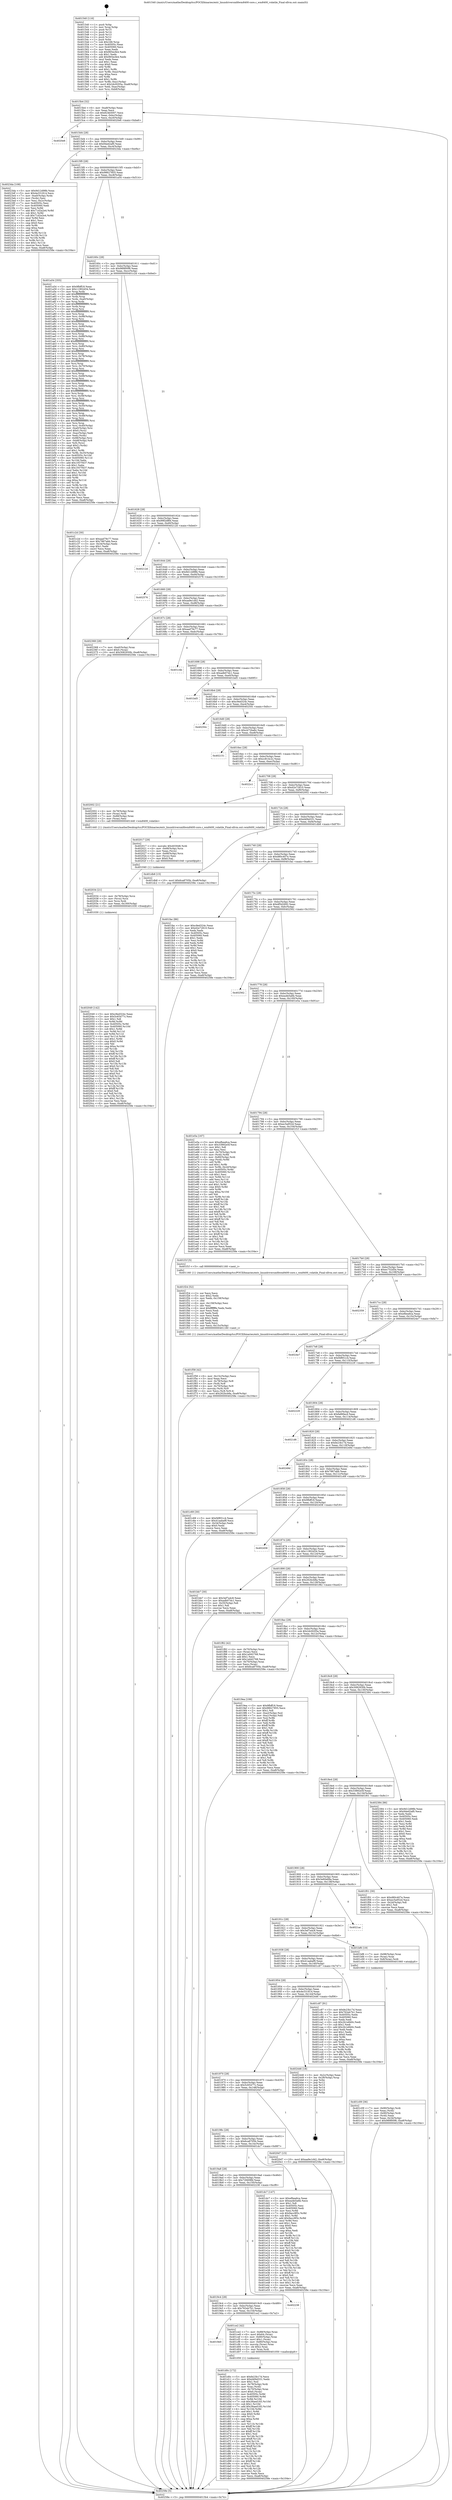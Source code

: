 digraph "0x401540" {
  label = "0x401540 (/mnt/c/Users/mathe/Desktop/tcc/POCII/binaries/extr_linuxdriversmfdwm8400-core.c_wm8400_volatile_Final-ollvm.out::main(0))"
  labelloc = "t"
  node[shape=record]

  Entry [label="",width=0.3,height=0.3,shape=circle,fillcolor=black,style=filled]
  "0x4015b4" [label="{
     0x4015b4 [32]\l
     | [instrs]\l
     &nbsp;&nbsp;0x4015b4 \<+6\>: mov -0xa8(%rbp),%eax\l
     &nbsp;&nbsp;0x4015ba \<+2\>: mov %eax,%ecx\l
     &nbsp;&nbsp;0x4015bc \<+6\>: sub $0x824b5007,%ecx\l
     &nbsp;&nbsp;0x4015c2 \<+6\>: mov %eax,-0xbc(%rbp)\l
     &nbsp;&nbsp;0x4015c8 \<+6\>: mov %ecx,-0xc0(%rbp)\l
     &nbsp;&nbsp;0x4015ce \<+6\>: je 00000000004020e6 \<main+0xba6\>\l
  }"]
  "0x4020e6" [label="{
     0x4020e6\l
  }", style=dashed]
  "0x4015d4" [label="{
     0x4015d4 [28]\l
     | [instrs]\l
     &nbsp;&nbsp;0x4015d4 \<+5\>: jmp 00000000004015d9 \<main+0x99\>\l
     &nbsp;&nbsp;0x4015d9 \<+6\>: mov -0xbc(%rbp),%eax\l
     &nbsp;&nbsp;0x4015df \<+5\>: sub $0x94ed2af0,%eax\l
     &nbsp;&nbsp;0x4015e4 \<+6\>: mov %eax,-0xc4(%rbp)\l
     &nbsp;&nbsp;0x4015ea \<+6\>: je 00000000004023da \<main+0xe9a\>\l
  }"]
  Exit [label="",width=0.3,height=0.3,shape=circle,fillcolor=black,style=filled,peripheries=2]
  "0x4023da" [label="{
     0x4023da [108]\l
     | [instrs]\l
     &nbsp;&nbsp;0x4023da \<+5\>: mov $0x9d12d98b,%eax\l
     &nbsp;&nbsp;0x4023df \<+5\>: mov $0x4e331814,%ecx\l
     &nbsp;&nbsp;0x4023e4 \<+7\>: mov -0xa0(%rbp),%rdx\l
     &nbsp;&nbsp;0x4023eb \<+2\>: mov (%rdx),%esi\l
     &nbsp;&nbsp;0x4023ed \<+3\>: mov %esi,-0x2c(%rbp)\l
     &nbsp;&nbsp;0x4023f0 \<+7\>: mov 0x40505c,%esi\l
     &nbsp;&nbsp;0x4023f7 \<+7\>: mov 0x405060,%edi\l
     &nbsp;&nbsp;0x4023fe \<+3\>: mov %esi,%r8d\l
     &nbsp;&nbsp;0x402401 \<+7\>: add $0x71d2a2e4,%r8d\l
     &nbsp;&nbsp;0x402408 \<+4\>: sub $0x1,%r8d\l
     &nbsp;&nbsp;0x40240c \<+7\>: sub $0x71d2a2e4,%r8d\l
     &nbsp;&nbsp;0x402413 \<+4\>: imul %r8d,%esi\l
     &nbsp;&nbsp;0x402417 \<+3\>: and $0x1,%esi\l
     &nbsp;&nbsp;0x40241a \<+3\>: cmp $0x0,%esi\l
     &nbsp;&nbsp;0x40241d \<+4\>: sete %r9b\l
     &nbsp;&nbsp;0x402421 \<+3\>: cmp $0xa,%edi\l
     &nbsp;&nbsp;0x402424 \<+4\>: setl %r10b\l
     &nbsp;&nbsp;0x402428 \<+3\>: mov %r9b,%r11b\l
     &nbsp;&nbsp;0x40242b \<+3\>: and %r10b,%r11b\l
     &nbsp;&nbsp;0x40242e \<+3\>: xor %r10b,%r9b\l
     &nbsp;&nbsp;0x402431 \<+3\>: or %r9b,%r11b\l
     &nbsp;&nbsp;0x402434 \<+4\>: test $0x1,%r11b\l
     &nbsp;&nbsp;0x402438 \<+3\>: cmovne %ecx,%eax\l
     &nbsp;&nbsp;0x40243b \<+6\>: mov %eax,-0xa8(%rbp)\l
     &nbsp;&nbsp;0x402441 \<+5\>: jmp 000000000040258e \<main+0x104e\>\l
  }"]
  "0x4015f0" [label="{
     0x4015f0 [28]\l
     | [instrs]\l
     &nbsp;&nbsp;0x4015f0 \<+5\>: jmp 00000000004015f5 \<main+0xb5\>\l
     &nbsp;&nbsp;0x4015f5 \<+6\>: mov -0xbc(%rbp),%eax\l
     &nbsp;&nbsp;0x4015fb \<+5\>: sub $0x98627855,%eax\l
     &nbsp;&nbsp;0x401600 \<+6\>: mov %eax,-0xc8(%rbp)\l
     &nbsp;&nbsp;0x401606 \<+6\>: je 0000000000401a54 \<main+0x514\>\l
  }"]
  "0x402049" [label="{
     0x402049 [142]\l
     | [instrs]\l
     &nbsp;&nbsp;0x402049 \<+5\>: mov $0xc9ed324c,%eax\l
     &nbsp;&nbsp;0x40204e \<+5\>: mov $0x5c65477c,%esi\l
     &nbsp;&nbsp;0x402053 \<+2\>: mov $0x1,%dl\l
     &nbsp;&nbsp;0x402055 \<+3\>: xor %r8d,%r8d\l
     &nbsp;&nbsp;0x402058 \<+8\>: mov 0x40505c,%r9d\l
     &nbsp;&nbsp;0x402060 \<+8\>: mov 0x405060,%r10d\l
     &nbsp;&nbsp;0x402068 \<+4\>: sub $0x1,%r8d\l
     &nbsp;&nbsp;0x40206c \<+3\>: mov %r9d,%r11d\l
     &nbsp;&nbsp;0x40206f \<+3\>: add %r8d,%r11d\l
     &nbsp;&nbsp;0x402072 \<+4\>: imul %r11d,%r9d\l
     &nbsp;&nbsp;0x402076 \<+4\>: and $0x1,%r9d\l
     &nbsp;&nbsp;0x40207a \<+4\>: cmp $0x0,%r9d\l
     &nbsp;&nbsp;0x40207e \<+3\>: sete %bl\l
     &nbsp;&nbsp;0x402081 \<+4\>: cmp $0xa,%r10d\l
     &nbsp;&nbsp;0x402085 \<+4\>: setl %r14b\l
     &nbsp;&nbsp;0x402089 \<+3\>: mov %bl,%r15b\l
     &nbsp;&nbsp;0x40208c \<+4\>: xor $0xff,%r15b\l
     &nbsp;&nbsp;0x402090 \<+3\>: mov %r14b,%r12b\l
     &nbsp;&nbsp;0x402093 \<+4\>: xor $0xff,%r12b\l
     &nbsp;&nbsp;0x402097 \<+3\>: xor $0x0,%dl\l
     &nbsp;&nbsp;0x40209a \<+3\>: mov %r15b,%r13b\l
     &nbsp;&nbsp;0x40209d \<+4\>: and $0x0,%r13b\l
     &nbsp;&nbsp;0x4020a1 \<+2\>: and %dl,%bl\l
     &nbsp;&nbsp;0x4020a3 \<+3\>: mov %r12b,%cl\l
     &nbsp;&nbsp;0x4020a6 \<+3\>: and $0x0,%cl\l
     &nbsp;&nbsp;0x4020a9 \<+3\>: and %dl,%r14b\l
     &nbsp;&nbsp;0x4020ac \<+3\>: or %bl,%r13b\l
     &nbsp;&nbsp;0x4020af \<+3\>: or %r14b,%cl\l
     &nbsp;&nbsp;0x4020b2 \<+3\>: xor %cl,%r13b\l
     &nbsp;&nbsp;0x4020b5 \<+3\>: or %r12b,%r15b\l
     &nbsp;&nbsp;0x4020b8 \<+4\>: xor $0xff,%r15b\l
     &nbsp;&nbsp;0x4020bc \<+3\>: or $0x0,%dl\l
     &nbsp;&nbsp;0x4020bf \<+3\>: and %dl,%r15b\l
     &nbsp;&nbsp;0x4020c2 \<+3\>: or %r15b,%r13b\l
     &nbsp;&nbsp;0x4020c5 \<+4\>: test $0x1,%r13b\l
     &nbsp;&nbsp;0x4020c9 \<+3\>: cmovne %esi,%eax\l
     &nbsp;&nbsp;0x4020cc \<+6\>: mov %eax,-0xa8(%rbp)\l
     &nbsp;&nbsp;0x4020d2 \<+5\>: jmp 000000000040258e \<main+0x104e\>\l
  }"]
  "0x401a54" [label="{
     0x401a54 [355]\l
     | [instrs]\l
     &nbsp;&nbsp;0x401a54 \<+5\>: mov $0x9fbff18,%eax\l
     &nbsp;&nbsp;0x401a59 \<+5\>: mov $0x11902d34,%ecx\l
     &nbsp;&nbsp;0x401a5e \<+3\>: mov %rsp,%rdx\l
     &nbsp;&nbsp;0x401a61 \<+4\>: add $0xfffffffffffffff0,%rdx\l
     &nbsp;&nbsp;0x401a65 \<+3\>: mov %rdx,%rsp\l
     &nbsp;&nbsp;0x401a68 \<+7\>: mov %rdx,-0xa0(%rbp)\l
     &nbsp;&nbsp;0x401a6f \<+3\>: mov %rsp,%rdx\l
     &nbsp;&nbsp;0x401a72 \<+4\>: add $0xfffffffffffffff0,%rdx\l
     &nbsp;&nbsp;0x401a76 \<+3\>: mov %rdx,%rsp\l
     &nbsp;&nbsp;0x401a79 \<+3\>: mov %rsp,%rsi\l
     &nbsp;&nbsp;0x401a7c \<+4\>: add $0xfffffffffffffff0,%rsi\l
     &nbsp;&nbsp;0x401a80 \<+3\>: mov %rsi,%rsp\l
     &nbsp;&nbsp;0x401a83 \<+7\>: mov %rsi,-0x98(%rbp)\l
     &nbsp;&nbsp;0x401a8a \<+3\>: mov %rsp,%rsi\l
     &nbsp;&nbsp;0x401a8d \<+4\>: add $0xfffffffffffffff0,%rsi\l
     &nbsp;&nbsp;0x401a91 \<+3\>: mov %rsi,%rsp\l
     &nbsp;&nbsp;0x401a94 \<+7\>: mov %rsi,-0x90(%rbp)\l
     &nbsp;&nbsp;0x401a9b \<+3\>: mov %rsp,%rsi\l
     &nbsp;&nbsp;0x401a9e \<+4\>: add $0xfffffffffffffff0,%rsi\l
     &nbsp;&nbsp;0x401aa2 \<+3\>: mov %rsi,%rsp\l
     &nbsp;&nbsp;0x401aa5 \<+7\>: mov %rsi,-0x88(%rbp)\l
     &nbsp;&nbsp;0x401aac \<+3\>: mov %rsp,%rsi\l
     &nbsp;&nbsp;0x401aaf \<+4\>: add $0xfffffffffffffff0,%rsi\l
     &nbsp;&nbsp;0x401ab3 \<+3\>: mov %rsi,%rsp\l
     &nbsp;&nbsp;0x401ab6 \<+4\>: mov %rsi,-0x80(%rbp)\l
     &nbsp;&nbsp;0x401aba \<+3\>: mov %rsp,%rsi\l
     &nbsp;&nbsp;0x401abd \<+4\>: add $0xfffffffffffffff0,%rsi\l
     &nbsp;&nbsp;0x401ac1 \<+3\>: mov %rsi,%rsp\l
     &nbsp;&nbsp;0x401ac4 \<+4\>: mov %rsi,-0x78(%rbp)\l
     &nbsp;&nbsp;0x401ac8 \<+3\>: mov %rsp,%rsi\l
     &nbsp;&nbsp;0x401acb \<+4\>: add $0xfffffffffffffff0,%rsi\l
     &nbsp;&nbsp;0x401acf \<+3\>: mov %rsi,%rsp\l
     &nbsp;&nbsp;0x401ad2 \<+4\>: mov %rsi,-0x70(%rbp)\l
     &nbsp;&nbsp;0x401ad6 \<+3\>: mov %rsp,%rsi\l
     &nbsp;&nbsp;0x401ad9 \<+4\>: add $0xfffffffffffffff0,%rsi\l
     &nbsp;&nbsp;0x401add \<+3\>: mov %rsi,%rsp\l
     &nbsp;&nbsp;0x401ae0 \<+4\>: mov %rsi,-0x68(%rbp)\l
     &nbsp;&nbsp;0x401ae4 \<+3\>: mov %rsp,%rsi\l
     &nbsp;&nbsp;0x401ae7 \<+4\>: add $0xfffffffffffffff0,%rsi\l
     &nbsp;&nbsp;0x401aeb \<+3\>: mov %rsi,%rsp\l
     &nbsp;&nbsp;0x401aee \<+4\>: mov %rsi,-0x60(%rbp)\l
     &nbsp;&nbsp;0x401af2 \<+3\>: mov %rsp,%rsi\l
     &nbsp;&nbsp;0x401af5 \<+4\>: add $0xfffffffffffffff0,%rsi\l
     &nbsp;&nbsp;0x401af9 \<+3\>: mov %rsi,%rsp\l
     &nbsp;&nbsp;0x401afc \<+4\>: mov %rsi,-0x58(%rbp)\l
     &nbsp;&nbsp;0x401b00 \<+3\>: mov %rsp,%rsi\l
     &nbsp;&nbsp;0x401b03 \<+4\>: add $0xfffffffffffffff0,%rsi\l
     &nbsp;&nbsp;0x401b07 \<+3\>: mov %rsi,%rsp\l
     &nbsp;&nbsp;0x401b0a \<+4\>: mov %rsi,-0x50(%rbp)\l
     &nbsp;&nbsp;0x401b0e \<+3\>: mov %rsp,%rsi\l
     &nbsp;&nbsp;0x401b11 \<+4\>: add $0xfffffffffffffff0,%rsi\l
     &nbsp;&nbsp;0x401b15 \<+3\>: mov %rsi,%rsp\l
     &nbsp;&nbsp;0x401b18 \<+4\>: mov %rsi,-0x48(%rbp)\l
     &nbsp;&nbsp;0x401b1c \<+3\>: mov %rsp,%rsi\l
     &nbsp;&nbsp;0x401b1f \<+4\>: add $0xfffffffffffffff0,%rsi\l
     &nbsp;&nbsp;0x401b23 \<+3\>: mov %rsi,%rsp\l
     &nbsp;&nbsp;0x401b26 \<+4\>: mov %rsi,-0x40(%rbp)\l
     &nbsp;&nbsp;0x401b2a \<+7\>: mov -0xa0(%rbp),%rsi\l
     &nbsp;&nbsp;0x401b31 \<+6\>: movl $0x0,(%rsi)\l
     &nbsp;&nbsp;0x401b37 \<+6\>: mov -0xac(%rbp),%edi\l
     &nbsp;&nbsp;0x401b3d \<+2\>: mov %edi,(%rdx)\l
     &nbsp;&nbsp;0x401b3f \<+7\>: mov -0x98(%rbp),%rsi\l
     &nbsp;&nbsp;0x401b46 \<+7\>: mov -0xb8(%rbp),%r8\l
     &nbsp;&nbsp;0x401b4d \<+3\>: mov %r8,(%rsi)\l
     &nbsp;&nbsp;0x401b50 \<+3\>: cmpl $0x2,(%rdx)\l
     &nbsp;&nbsp;0x401b53 \<+4\>: setne %r9b\l
     &nbsp;&nbsp;0x401b57 \<+4\>: and $0x1,%r9b\l
     &nbsp;&nbsp;0x401b5b \<+4\>: mov %r9b,-0x35(%rbp)\l
     &nbsp;&nbsp;0x401b5f \<+8\>: mov 0x40505c,%r10d\l
     &nbsp;&nbsp;0x401b67 \<+8\>: mov 0x405060,%r11d\l
     &nbsp;&nbsp;0x401b6f \<+3\>: mov %r10d,%ebx\l
     &nbsp;&nbsp;0x401b72 \<+6\>: add $0x1937f437,%ebx\l
     &nbsp;&nbsp;0x401b78 \<+3\>: sub $0x1,%ebx\l
     &nbsp;&nbsp;0x401b7b \<+6\>: sub $0x1937f437,%ebx\l
     &nbsp;&nbsp;0x401b81 \<+4\>: imul %ebx,%r10d\l
     &nbsp;&nbsp;0x401b85 \<+4\>: and $0x1,%r10d\l
     &nbsp;&nbsp;0x401b89 \<+4\>: cmp $0x0,%r10d\l
     &nbsp;&nbsp;0x401b8d \<+4\>: sete %r9b\l
     &nbsp;&nbsp;0x401b91 \<+4\>: cmp $0xa,%r11d\l
     &nbsp;&nbsp;0x401b95 \<+4\>: setl %r14b\l
     &nbsp;&nbsp;0x401b99 \<+3\>: mov %r9b,%r15b\l
     &nbsp;&nbsp;0x401b9c \<+3\>: and %r14b,%r15b\l
     &nbsp;&nbsp;0x401b9f \<+3\>: xor %r14b,%r9b\l
     &nbsp;&nbsp;0x401ba2 \<+3\>: or %r9b,%r15b\l
     &nbsp;&nbsp;0x401ba5 \<+4\>: test $0x1,%r15b\l
     &nbsp;&nbsp;0x401ba9 \<+3\>: cmovne %ecx,%eax\l
     &nbsp;&nbsp;0x401bac \<+6\>: mov %eax,-0xa8(%rbp)\l
     &nbsp;&nbsp;0x401bb2 \<+5\>: jmp 000000000040258e \<main+0x104e\>\l
  }"]
  "0x40160c" [label="{
     0x40160c [28]\l
     | [instrs]\l
     &nbsp;&nbsp;0x40160c \<+5\>: jmp 0000000000401611 \<main+0xd1\>\l
     &nbsp;&nbsp;0x401611 \<+6\>: mov -0xbc(%rbp),%eax\l
     &nbsp;&nbsp;0x401617 \<+5\>: sub $0x989f00f6,%eax\l
     &nbsp;&nbsp;0x40161c \<+6\>: mov %eax,-0xcc(%rbp)\l
     &nbsp;&nbsp;0x401622 \<+6\>: je 0000000000401c2d \<main+0x6ed\>\l
  }"]
  "0x402034" [label="{
     0x402034 [21]\l
     | [instrs]\l
     &nbsp;&nbsp;0x402034 \<+4\>: mov -0x78(%rbp),%rcx\l
     &nbsp;&nbsp;0x402038 \<+3\>: mov (%rcx),%rcx\l
     &nbsp;&nbsp;0x40203b \<+3\>: mov %rcx,%rdi\l
     &nbsp;&nbsp;0x40203e \<+6\>: mov %eax,-0x160(%rbp)\l
     &nbsp;&nbsp;0x402044 \<+5\>: call 0000000000401030 \<free@plt\>\l
     | [calls]\l
     &nbsp;&nbsp;0x401030 \{1\} (unknown)\l
  }"]
  "0x401c2d" [label="{
     0x401c2d [30]\l
     | [instrs]\l
     &nbsp;&nbsp;0x401c2d \<+5\>: mov $0xaad79c77,%eax\l
     &nbsp;&nbsp;0x401c32 \<+5\>: mov $0x7867abb,%ecx\l
     &nbsp;&nbsp;0x401c37 \<+3\>: mov -0x34(%rbp),%edx\l
     &nbsp;&nbsp;0x401c3a \<+3\>: cmp $0x1,%edx\l
     &nbsp;&nbsp;0x401c3d \<+3\>: cmovl %ecx,%eax\l
     &nbsp;&nbsp;0x401c40 \<+6\>: mov %eax,-0xa8(%rbp)\l
     &nbsp;&nbsp;0x401c46 \<+5\>: jmp 000000000040258e \<main+0x104e\>\l
  }"]
  "0x401628" [label="{
     0x401628 [28]\l
     | [instrs]\l
     &nbsp;&nbsp;0x401628 \<+5\>: jmp 000000000040162d \<main+0xed\>\l
     &nbsp;&nbsp;0x40162d \<+6\>: mov -0xbc(%rbp),%eax\l
     &nbsp;&nbsp;0x401633 \<+5\>: sub $0x99f2df84,%eax\l
     &nbsp;&nbsp;0x401638 \<+6\>: mov %eax,-0xd0(%rbp)\l
     &nbsp;&nbsp;0x40163e \<+6\>: je 000000000040212d \<main+0xbed\>\l
  }"]
  "0x402017" [label="{
     0x402017 [29]\l
     | [instrs]\l
     &nbsp;&nbsp;0x402017 \<+10\>: movabs $0x4030d6,%rdi\l
     &nbsp;&nbsp;0x402021 \<+4\>: mov -0x68(%rbp),%rcx\l
     &nbsp;&nbsp;0x402025 \<+2\>: mov %eax,(%rcx)\l
     &nbsp;&nbsp;0x402027 \<+4\>: mov -0x68(%rbp),%rcx\l
     &nbsp;&nbsp;0x40202b \<+2\>: mov (%rcx),%esi\l
     &nbsp;&nbsp;0x40202d \<+2\>: mov $0x0,%al\l
     &nbsp;&nbsp;0x40202f \<+5\>: call 0000000000401040 \<printf@plt\>\l
     | [calls]\l
     &nbsp;&nbsp;0x401040 \{1\} (unknown)\l
  }"]
  "0x40212d" [label="{
     0x40212d\l
  }", style=dashed]
  "0x401644" [label="{
     0x401644 [28]\l
     | [instrs]\l
     &nbsp;&nbsp;0x401644 \<+5\>: jmp 0000000000401649 \<main+0x109\>\l
     &nbsp;&nbsp;0x401649 \<+6\>: mov -0xbc(%rbp),%eax\l
     &nbsp;&nbsp;0x40164f \<+5\>: sub $0x9d12d98b,%eax\l
     &nbsp;&nbsp;0x401654 \<+6\>: mov %eax,-0xd4(%rbp)\l
     &nbsp;&nbsp;0x40165a \<+6\>: je 0000000000402576 \<main+0x1036\>\l
  }"]
  "0x401f58" [label="{
     0x401f58 [42]\l
     | [instrs]\l
     &nbsp;&nbsp;0x401f58 \<+6\>: mov -0x15c(%rbp),%ecx\l
     &nbsp;&nbsp;0x401f5e \<+3\>: imul %eax,%ecx\l
     &nbsp;&nbsp;0x401f61 \<+4\>: mov -0x78(%rbp),%r8\l
     &nbsp;&nbsp;0x401f65 \<+3\>: mov (%r8),%r8\l
     &nbsp;&nbsp;0x401f68 \<+4\>: mov -0x70(%rbp),%r9\l
     &nbsp;&nbsp;0x401f6c \<+3\>: movslq (%r9),%r9\l
     &nbsp;&nbsp;0x401f6f \<+4\>: mov %ecx,(%r8,%r9,4)\l
     &nbsp;&nbsp;0x401f73 \<+10\>: movl $0x262bcb8a,-0xa8(%rbp)\l
     &nbsp;&nbsp;0x401f7d \<+5\>: jmp 000000000040258e \<main+0x104e\>\l
  }"]
  "0x402576" [label="{
     0x402576\l
  }", style=dashed]
  "0x401660" [label="{
     0x401660 [28]\l
     | [instrs]\l
     &nbsp;&nbsp;0x401660 \<+5\>: jmp 0000000000401665 \<main+0x125\>\l
     &nbsp;&nbsp;0x401665 \<+6\>: mov -0xbc(%rbp),%eax\l
     &nbsp;&nbsp;0x40166b \<+5\>: sub $0xaa9e1d42,%eax\l
     &nbsp;&nbsp;0x401670 \<+6\>: mov %eax,-0xd8(%rbp)\l
     &nbsp;&nbsp;0x401676 \<+6\>: je 0000000000402368 \<main+0xe28\>\l
  }"]
  "0x401f24" [label="{
     0x401f24 [52]\l
     | [instrs]\l
     &nbsp;&nbsp;0x401f24 \<+2\>: xor %ecx,%ecx\l
     &nbsp;&nbsp;0x401f26 \<+5\>: mov $0x2,%edx\l
     &nbsp;&nbsp;0x401f2b \<+6\>: mov %edx,-0x158(%rbp)\l
     &nbsp;&nbsp;0x401f31 \<+1\>: cltd\l
     &nbsp;&nbsp;0x401f32 \<+6\>: mov -0x158(%rbp),%esi\l
     &nbsp;&nbsp;0x401f38 \<+2\>: idiv %esi\l
     &nbsp;&nbsp;0x401f3a \<+6\>: imul $0xfffffffe,%edx,%edx\l
     &nbsp;&nbsp;0x401f40 \<+2\>: mov %ecx,%edi\l
     &nbsp;&nbsp;0x401f42 \<+2\>: sub %edx,%edi\l
     &nbsp;&nbsp;0x401f44 \<+2\>: mov %ecx,%edx\l
     &nbsp;&nbsp;0x401f46 \<+3\>: sub $0x1,%edx\l
     &nbsp;&nbsp;0x401f49 \<+2\>: add %edx,%edi\l
     &nbsp;&nbsp;0x401f4b \<+2\>: sub %edi,%ecx\l
     &nbsp;&nbsp;0x401f4d \<+6\>: mov %ecx,-0x15c(%rbp)\l
     &nbsp;&nbsp;0x401f53 \<+5\>: call 0000000000401160 \<next_i\>\l
     | [calls]\l
     &nbsp;&nbsp;0x401160 \{1\} (/mnt/c/Users/mathe/Desktop/tcc/POCII/binaries/extr_linuxdriversmfdwm8400-core.c_wm8400_volatile_Final-ollvm.out::next_i)\l
  }"]
  "0x402368" [label="{
     0x402368 [28]\l
     | [instrs]\l
     &nbsp;&nbsp;0x402368 \<+7\>: mov -0xa0(%rbp),%rax\l
     &nbsp;&nbsp;0x40236f \<+6\>: movl $0x0,(%rax)\l
     &nbsp;&nbsp;0x402375 \<+10\>: movl $0x3082930b,-0xa8(%rbp)\l
     &nbsp;&nbsp;0x40237f \<+5\>: jmp 000000000040258e \<main+0x104e\>\l
  }"]
  "0x40167c" [label="{
     0x40167c [28]\l
     | [instrs]\l
     &nbsp;&nbsp;0x40167c \<+5\>: jmp 0000000000401681 \<main+0x141\>\l
     &nbsp;&nbsp;0x401681 \<+6\>: mov -0xbc(%rbp),%eax\l
     &nbsp;&nbsp;0x401687 \<+5\>: sub $0xaad79c77,%eax\l
     &nbsp;&nbsp;0x40168c \<+6\>: mov %eax,-0xdc(%rbp)\l
     &nbsp;&nbsp;0x401692 \<+6\>: je 0000000000401c4b \<main+0x70b\>\l
  }"]
  "0x401d0c" [label="{
     0x401d0c [172]\l
     | [instrs]\l
     &nbsp;&nbsp;0x401d0c \<+5\>: mov $0xfe23b17d,%ecx\l
     &nbsp;&nbsp;0x401d11 \<+5\>: mov $0xd4f4d331,%edx\l
     &nbsp;&nbsp;0x401d16 \<+3\>: mov $0x1,%sil\l
     &nbsp;&nbsp;0x401d19 \<+4\>: mov -0x78(%rbp),%rdi\l
     &nbsp;&nbsp;0x401d1d \<+3\>: mov %rax,(%rdi)\l
     &nbsp;&nbsp;0x401d20 \<+4\>: mov -0x70(%rbp),%rax\l
     &nbsp;&nbsp;0x401d24 \<+6\>: movl $0x0,(%rax)\l
     &nbsp;&nbsp;0x401d2a \<+8\>: mov 0x40505c,%r8d\l
     &nbsp;&nbsp;0x401d32 \<+8\>: mov 0x405060,%r9d\l
     &nbsp;&nbsp;0x401d3a \<+3\>: mov %r8d,%r10d\l
     &nbsp;&nbsp;0x401d3d \<+7\>: sub $0x36aed183,%r10d\l
     &nbsp;&nbsp;0x401d44 \<+4\>: sub $0x1,%r10d\l
     &nbsp;&nbsp;0x401d48 \<+7\>: add $0x36aed183,%r10d\l
     &nbsp;&nbsp;0x401d4f \<+4\>: imul %r10d,%r8d\l
     &nbsp;&nbsp;0x401d53 \<+4\>: and $0x1,%r8d\l
     &nbsp;&nbsp;0x401d57 \<+4\>: cmp $0x0,%r8d\l
     &nbsp;&nbsp;0x401d5b \<+4\>: sete %r11b\l
     &nbsp;&nbsp;0x401d5f \<+4\>: cmp $0xa,%r9d\l
     &nbsp;&nbsp;0x401d63 \<+3\>: setl %bl\l
     &nbsp;&nbsp;0x401d66 \<+3\>: mov %r11b,%r14b\l
     &nbsp;&nbsp;0x401d69 \<+4\>: xor $0xff,%r14b\l
     &nbsp;&nbsp;0x401d6d \<+3\>: mov %bl,%r15b\l
     &nbsp;&nbsp;0x401d70 \<+4\>: xor $0xff,%r15b\l
     &nbsp;&nbsp;0x401d74 \<+4\>: xor $0x1,%sil\l
     &nbsp;&nbsp;0x401d78 \<+3\>: mov %r14b,%r12b\l
     &nbsp;&nbsp;0x401d7b \<+4\>: and $0xff,%r12b\l
     &nbsp;&nbsp;0x401d7f \<+3\>: and %sil,%r11b\l
     &nbsp;&nbsp;0x401d82 \<+3\>: mov %r15b,%r13b\l
     &nbsp;&nbsp;0x401d85 \<+4\>: and $0xff,%r13b\l
     &nbsp;&nbsp;0x401d89 \<+3\>: and %sil,%bl\l
     &nbsp;&nbsp;0x401d8c \<+3\>: or %r11b,%r12b\l
     &nbsp;&nbsp;0x401d8f \<+3\>: or %bl,%r13b\l
     &nbsp;&nbsp;0x401d92 \<+3\>: xor %r13b,%r12b\l
     &nbsp;&nbsp;0x401d95 \<+3\>: or %r15b,%r14b\l
     &nbsp;&nbsp;0x401d98 \<+4\>: xor $0xff,%r14b\l
     &nbsp;&nbsp;0x401d9c \<+4\>: or $0x1,%sil\l
     &nbsp;&nbsp;0x401da0 \<+3\>: and %sil,%r14b\l
     &nbsp;&nbsp;0x401da3 \<+3\>: or %r14b,%r12b\l
     &nbsp;&nbsp;0x401da6 \<+4\>: test $0x1,%r12b\l
     &nbsp;&nbsp;0x401daa \<+3\>: cmovne %edx,%ecx\l
     &nbsp;&nbsp;0x401dad \<+6\>: mov %ecx,-0xa8(%rbp)\l
     &nbsp;&nbsp;0x401db3 \<+5\>: jmp 000000000040258e \<main+0x104e\>\l
  }"]
  "0x401c4b" [label="{
     0x401c4b\l
  }", style=dashed]
  "0x401698" [label="{
     0x401698 [28]\l
     | [instrs]\l
     &nbsp;&nbsp;0x401698 \<+5\>: jmp 000000000040169d \<main+0x15d\>\l
     &nbsp;&nbsp;0x40169d \<+6\>: mov -0xbc(%rbp),%eax\l
     &nbsp;&nbsp;0x4016a3 \<+5\>: sub $0xadb07dc1,%eax\l
     &nbsp;&nbsp;0x4016a8 \<+6\>: mov %eax,-0xe0(%rbp)\l
     &nbsp;&nbsp;0x4016ae \<+6\>: je 0000000000401bd5 \<main+0x695\>\l
  }"]
  "0x4019e0" [label="{
     0x4019e0\l
  }", style=dashed]
  "0x401bd5" [label="{
     0x401bd5\l
  }", style=dashed]
  "0x4016b4" [label="{
     0x4016b4 [28]\l
     | [instrs]\l
     &nbsp;&nbsp;0x4016b4 \<+5\>: jmp 00000000004016b9 \<main+0x179\>\l
     &nbsp;&nbsp;0x4016b9 \<+6\>: mov -0xbc(%rbp),%eax\l
     &nbsp;&nbsp;0x4016bf \<+5\>: sub $0xc9ed324c,%eax\l
     &nbsp;&nbsp;0x4016c4 \<+6\>: mov %eax,-0xe4(%rbp)\l
     &nbsp;&nbsp;0x4016ca \<+6\>: je 000000000040250c \<main+0xfcc\>\l
  }"]
  "0x401ce2" [label="{
     0x401ce2 [42]\l
     | [instrs]\l
     &nbsp;&nbsp;0x401ce2 \<+7\>: mov -0x88(%rbp),%rax\l
     &nbsp;&nbsp;0x401ce9 \<+6\>: movl $0x64,(%rax)\l
     &nbsp;&nbsp;0x401cef \<+4\>: mov -0x80(%rbp),%rax\l
     &nbsp;&nbsp;0x401cf3 \<+6\>: movl $0x1,(%rax)\l
     &nbsp;&nbsp;0x401cf9 \<+4\>: mov -0x80(%rbp),%rax\l
     &nbsp;&nbsp;0x401cfd \<+3\>: movslq (%rax),%rax\l
     &nbsp;&nbsp;0x401d00 \<+4\>: shl $0x2,%rax\l
     &nbsp;&nbsp;0x401d04 \<+3\>: mov %rax,%rdi\l
     &nbsp;&nbsp;0x401d07 \<+5\>: call 0000000000401050 \<malloc@plt\>\l
     | [calls]\l
     &nbsp;&nbsp;0x401050 \{1\} (unknown)\l
  }"]
  "0x40250c" [label="{
     0x40250c\l
  }", style=dashed]
  "0x4016d0" [label="{
     0x4016d0 [28]\l
     | [instrs]\l
     &nbsp;&nbsp;0x4016d0 \<+5\>: jmp 00000000004016d5 \<main+0x195\>\l
     &nbsp;&nbsp;0x4016d5 \<+6\>: mov -0xbc(%rbp),%eax\l
     &nbsp;&nbsp;0x4016db \<+5\>: sub $0xcb72ba6c,%eax\l
     &nbsp;&nbsp;0x4016e0 \<+6\>: mov %eax,-0xe8(%rbp)\l
     &nbsp;&nbsp;0x4016e6 \<+6\>: je 0000000000402151 \<main+0xc11\>\l
  }"]
  "0x4019c4" [label="{
     0x4019c4 [28]\l
     | [instrs]\l
     &nbsp;&nbsp;0x4019c4 \<+5\>: jmp 00000000004019c9 \<main+0x489\>\l
     &nbsp;&nbsp;0x4019c9 \<+6\>: mov -0xbc(%rbp),%eax\l
     &nbsp;&nbsp;0x4019cf \<+5\>: sub $0x762eb7b1,%eax\l
     &nbsp;&nbsp;0x4019d4 \<+6\>: mov %eax,-0x154(%rbp)\l
     &nbsp;&nbsp;0x4019da \<+6\>: je 0000000000401ce2 \<main+0x7a2\>\l
  }"]
  "0x402151" [label="{
     0x402151\l
  }", style=dashed]
  "0x4016ec" [label="{
     0x4016ec [28]\l
     | [instrs]\l
     &nbsp;&nbsp;0x4016ec \<+5\>: jmp 00000000004016f1 \<main+0x1b1\>\l
     &nbsp;&nbsp;0x4016f1 \<+6\>: mov -0xbc(%rbp),%eax\l
     &nbsp;&nbsp;0x4016f7 \<+5\>: sub $0xcc814c2c,%eax\l
     &nbsp;&nbsp;0x4016fc \<+6\>: mov %eax,-0xec(%rbp)\l
     &nbsp;&nbsp;0x401702 \<+6\>: je 00000000004022c1 \<main+0xd81\>\l
  }"]
  "0x402238" [label="{
     0x402238\l
  }", style=dashed]
  "0x4022c1" [label="{
     0x4022c1\l
  }", style=dashed]
  "0x401708" [label="{
     0x401708 [28]\l
     | [instrs]\l
     &nbsp;&nbsp;0x401708 \<+5\>: jmp 000000000040170d \<main+0x1cd\>\l
     &nbsp;&nbsp;0x40170d \<+6\>: mov -0xbc(%rbp),%eax\l
     &nbsp;&nbsp;0x401713 \<+5\>: sub $0xd2e72810,%eax\l
     &nbsp;&nbsp;0x401718 \<+6\>: mov %eax,-0xf0(%rbp)\l
     &nbsp;&nbsp;0x40171e \<+6\>: je 0000000000402002 \<main+0xac2\>\l
  }"]
  "0x4019a8" [label="{
     0x4019a8 [28]\l
     | [instrs]\l
     &nbsp;&nbsp;0x4019a8 \<+5\>: jmp 00000000004019ad \<main+0x46d\>\l
     &nbsp;&nbsp;0x4019ad \<+6\>: mov -0xbc(%rbp),%eax\l
     &nbsp;&nbsp;0x4019b3 \<+5\>: sub $0x72fd09fd,%eax\l
     &nbsp;&nbsp;0x4019b8 \<+6\>: mov %eax,-0x150(%rbp)\l
     &nbsp;&nbsp;0x4019be \<+6\>: je 0000000000402238 \<main+0xcf8\>\l
  }"]
  "0x402002" [label="{
     0x402002 [21]\l
     | [instrs]\l
     &nbsp;&nbsp;0x402002 \<+4\>: mov -0x78(%rbp),%rax\l
     &nbsp;&nbsp;0x402006 \<+3\>: mov (%rax),%rdi\l
     &nbsp;&nbsp;0x402009 \<+7\>: mov -0x88(%rbp),%rax\l
     &nbsp;&nbsp;0x402010 \<+2\>: mov (%rax),%esi\l
     &nbsp;&nbsp;0x402012 \<+5\>: call 0000000000401440 \<wm8400_volatile\>\l
     | [calls]\l
     &nbsp;&nbsp;0x401440 \{1\} (/mnt/c/Users/mathe/Desktop/tcc/POCII/binaries/extr_linuxdriversmfdwm8400-core.c_wm8400_volatile_Final-ollvm.out::wm8400_volatile)\l
  }"]
  "0x401724" [label="{
     0x401724 [28]\l
     | [instrs]\l
     &nbsp;&nbsp;0x401724 \<+5\>: jmp 0000000000401729 \<main+0x1e9\>\l
     &nbsp;&nbsp;0x401729 \<+6\>: mov -0xbc(%rbp),%eax\l
     &nbsp;&nbsp;0x40172f \<+5\>: sub $0xd4f4d331,%eax\l
     &nbsp;&nbsp;0x401734 \<+6\>: mov %eax,-0xf4(%rbp)\l
     &nbsp;&nbsp;0x40173a \<+6\>: je 0000000000401db8 \<main+0x878\>\l
  }"]
  "0x401dc7" [label="{
     0x401dc7 [147]\l
     | [instrs]\l
     &nbsp;&nbsp;0x401dc7 \<+5\>: mov $0xefbea6ca,%eax\l
     &nbsp;&nbsp;0x401dcc \<+5\>: mov $0xea4b5a6b,%ecx\l
     &nbsp;&nbsp;0x401dd1 \<+2\>: mov $0x1,%dl\l
     &nbsp;&nbsp;0x401dd3 \<+7\>: mov 0x40505c,%esi\l
     &nbsp;&nbsp;0x401dda \<+7\>: mov 0x405060,%edi\l
     &nbsp;&nbsp;0x401de1 \<+3\>: mov %esi,%r8d\l
     &nbsp;&nbsp;0x401de4 \<+7\>: sub $0x9acc9f3c,%r8d\l
     &nbsp;&nbsp;0x401deb \<+4\>: sub $0x1,%r8d\l
     &nbsp;&nbsp;0x401def \<+7\>: add $0x9acc9f3c,%r8d\l
     &nbsp;&nbsp;0x401df6 \<+4\>: imul %r8d,%esi\l
     &nbsp;&nbsp;0x401dfa \<+3\>: and $0x1,%esi\l
     &nbsp;&nbsp;0x401dfd \<+3\>: cmp $0x0,%esi\l
     &nbsp;&nbsp;0x401e00 \<+4\>: sete %r9b\l
     &nbsp;&nbsp;0x401e04 \<+3\>: cmp $0xa,%edi\l
     &nbsp;&nbsp;0x401e07 \<+4\>: setl %r10b\l
     &nbsp;&nbsp;0x401e0b \<+3\>: mov %r9b,%r11b\l
     &nbsp;&nbsp;0x401e0e \<+4\>: xor $0xff,%r11b\l
     &nbsp;&nbsp;0x401e12 \<+3\>: mov %r10b,%bl\l
     &nbsp;&nbsp;0x401e15 \<+3\>: xor $0xff,%bl\l
     &nbsp;&nbsp;0x401e18 \<+3\>: xor $0x0,%dl\l
     &nbsp;&nbsp;0x401e1b \<+3\>: mov %r11b,%r14b\l
     &nbsp;&nbsp;0x401e1e \<+4\>: and $0x0,%r14b\l
     &nbsp;&nbsp;0x401e22 \<+3\>: and %dl,%r9b\l
     &nbsp;&nbsp;0x401e25 \<+3\>: mov %bl,%r15b\l
     &nbsp;&nbsp;0x401e28 \<+4\>: and $0x0,%r15b\l
     &nbsp;&nbsp;0x401e2c \<+3\>: and %dl,%r10b\l
     &nbsp;&nbsp;0x401e2f \<+3\>: or %r9b,%r14b\l
     &nbsp;&nbsp;0x401e32 \<+3\>: or %r10b,%r15b\l
     &nbsp;&nbsp;0x401e35 \<+3\>: xor %r15b,%r14b\l
     &nbsp;&nbsp;0x401e38 \<+3\>: or %bl,%r11b\l
     &nbsp;&nbsp;0x401e3b \<+4\>: xor $0xff,%r11b\l
     &nbsp;&nbsp;0x401e3f \<+3\>: or $0x0,%dl\l
     &nbsp;&nbsp;0x401e42 \<+3\>: and %dl,%r11b\l
     &nbsp;&nbsp;0x401e45 \<+3\>: or %r11b,%r14b\l
     &nbsp;&nbsp;0x401e48 \<+4\>: test $0x1,%r14b\l
     &nbsp;&nbsp;0x401e4c \<+3\>: cmovne %ecx,%eax\l
     &nbsp;&nbsp;0x401e4f \<+6\>: mov %eax,-0xa8(%rbp)\l
     &nbsp;&nbsp;0x401e55 \<+5\>: jmp 000000000040258e \<main+0x104e\>\l
  }"]
  "0x401db8" [label="{
     0x401db8 [15]\l
     | [instrs]\l
     &nbsp;&nbsp;0x401db8 \<+10\>: movl $0x6ca8705b,-0xa8(%rbp)\l
     &nbsp;&nbsp;0x401dc2 \<+5\>: jmp 000000000040258e \<main+0x104e\>\l
  }"]
  "0x401740" [label="{
     0x401740 [28]\l
     | [instrs]\l
     &nbsp;&nbsp;0x401740 \<+5\>: jmp 0000000000401745 \<main+0x205\>\l
     &nbsp;&nbsp;0x401745 \<+6\>: mov -0xbc(%rbp),%eax\l
     &nbsp;&nbsp;0x40174b \<+5\>: sub $0xd80c407e,%eax\l
     &nbsp;&nbsp;0x401750 \<+6\>: mov %eax,-0xf8(%rbp)\l
     &nbsp;&nbsp;0x401756 \<+6\>: je 0000000000401fac \<main+0xa6c\>\l
  }"]
  "0x40198c" [label="{
     0x40198c [28]\l
     | [instrs]\l
     &nbsp;&nbsp;0x40198c \<+5\>: jmp 0000000000401991 \<main+0x451\>\l
     &nbsp;&nbsp;0x401991 \<+6\>: mov -0xbc(%rbp),%eax\l
     &nbsp;&nbsp;0x401997 \<+5\>: sub $0x6ca8705b,%eax\l
     &nbsp;&nbsp;0x40199c \<+6\>: mov %eax,-0x14c(%rbp)\l
     &nbsp;&nbsp;0x4019a2 \<+6\>: je 0000000000401dc7 \<main+0x887\>\l
  }"]
  "0x401fac" [label="{
     0x401fac [86]\l
     | [instrs]\l
     &nbsp;&nbsp;0x401fac \<+5\>: mov $0xc9ed324c,%eax\l
     &nbsp;&nbsp;0x401fb1 \<+5\>: mov $0xd2e72810,%ecx\l
     &nbsp;&nbsp;0x401fb6 \<+2\>: xor %edx,%edx\l
     &nbsp;&nbsp;0x401fb8 \<+7\>: mov 0x40505c,%esi\l
     &nbsp;&nbsp;0x401fbf \<+7\>: mov 0x405060,%edi\l
     &nbsp;&nbsp;0x401fc6 \<+3\>: sub $0x1,%edx\l
     &nbsp;&nbsp;0x401fc9 \<+3\>: mov %esi,%r8d\l
     &nbsp;&nbsp;0x401fcc \<+3\>: add %edx,%r8d\l
     &nbsp;&nbsp;0x401fcf \<+4\>: imul %r8d,%esi\l
     &nbsp;&nbsp;0x401fd3 \<+3\>: and $0x1,%esi\l
     &nbsp;&nbsp;0x401fd6 \<+3\>: cmp $0x0,%esi\l
     &nbsp;&nbsp;0x401fd9 \<+4\>: sete %r9b\l
     &nbsp;&nbsp;0x401fdd \<+3\>: cmp $0xa,%edi\l
     &nbsp;&nbsp;0x401fe0 \<+4\>: setl %r10b\l
     &nbsp;&nbsp;0x401fe4 \<+3\>: mov %r9b,%r11b\l
     &nbsp;&nbsp;0x401fe7 \<+3\>: and %r10b,%r11b\l
     &nbsp;&nbsp;0x401fea \<+3\>: xor %r10b,%r9b\l
     &nbsp;&nbsp;0x401fed \<+3\>: or %r9b,%r11b\l
     &nbsp;&nbsp;0x401ff0 \<+4\>: test $0x1,%r11b\l
     &nbsp;&nbsp;0x401ff4 \<+3\>: cmovne %ecx,%eax\l
     &nbsp;&nbsp;0x401ff7 \<+6\>: mov %eax,-0xa8(%rbp)\l
     &nbsp;&nbsp;0x401ffd \<+5\>: jmp 000000000040258e \<main+0x104e\>\l
  }"]
  "0x40175c" [label="{
     0x40175c [28]\l
     | [instrs]\l
     &nbsp;&nbsp;0x40175c \<+5\>: jmp 0000000000401761 \<main+0x221\>\l
     &nbsp;&nbsp;0x401761 \<+6\>: mov -0xbc(%rbp),%eax\l
     &nbsp;&nbsp;0x401767 \<+5\>: sub $0xdf5d2692,%eax\l
     &nbsp;&nbsp;0x40176c \<+6\>: mov %eax,-0xfc(%rbp)\l
     &nbsp;&nbsp;0x401772 \<+6\>: je 0000000000402562 \<main+0x1022\>\l
  }"]
  "0x4020d7" [label="{
     0x4020d7 [15]\l
     | [instrs]\l
     &nbsp;&nbsp;0x4020d7 \<+10\>: movl $0xaa9e1d42,-0xa8(%rbp)\l
     &nbsp;&nbsp;0x4020e1 \<+5\>: jmp 000000000040258e \<main+0x104e\>\l
  }"]
  "0x402562" [label="{
     0x402562\l
  }", style=dashed]
  "0x401778" [label="{
     0x401778 [28]\l
     | [instrs]\l
     &nbsp;&nbsp;0x401778 \<+5\>: jmp 000000000040177d \<main+0x23d\>\l
     &nbsp;&nbsp;0x40177d \<+6\>: mov -0xbc(%rbp),%eax\l
     &nbsp;&nbsp;0x401783 \<+5\>: sub $0xea4b5a6b,%eax\l
     &nbsp;&nbsp;0x401788 \<+6\>: mov %eax,-0x100(%rbp)\l
     &nbsp;&nbsp;0x40178e \<+6\>: je 0000000000401e5a \<main+0x91a\>\l
  }"]
  "0x401970" [label="{
     0x401970 [28]\l
     | [instrs]\l
     &nbsp;&nbsp;0x401970 \<+5\>: jmp 0000000000401975 \<main+0x435\>\l
     &nbsp;&nbsp;0x401975 \<+6\>: mov -0xbc(%rbp),%eax\l
     &nbsp;&nbsp;0x40197b \<+5\>: sub $0x5c65477c,%eax\l
     &nbsp;&nbsp;0x401980 \<+6\>: mov %eax,-0x148(%rbp)\l
     &nbsp;&nbsp;0x401986 \<+6\>: je 00000000004020d7 \<main+0xb97\>\l
  }"]
  "0x401e5a" [label="{
     0x401e5a [167]\l
     | [instrs]\l
     &nbsp;&nbsp;0x401e5a \<+5\>: mov $0xefbea6ca,%eax\l
     &nbsp;&nbsp;0x401e5f \<+5\>: mov $0x33892e5f,%ecx\l
     &nbsp;&nbsp;0x401e64 \<+2\>: mov $0x1,%dl\l
     &nbsp;&nbsp;0x401e66 \<+2\>: xor %esi,%esi\l
     &nbsp;&nbsp;0x401e68 \<+4\>: mov -0x70(%rbp),%rdi\l
     &nbsp;&nbsp;0x401e6c \<+3\>: mov (%rdi),%r8d\l
     &nbsp;&nbsp;0x401e6f \<+4\>: mov -0x80(%rbp),%rdi\l
     &nbsp;&nbsp;0x401e73 \<+3\>: cmp (%rdi),%r8d\l
     &nbsp;&nbsp;0x401e76 \<+4\>: setl %r9b\l
     &nbsp;&nbsp;0x401e7a \<+4\>: and $0x1,%r9b\l
     &nbsp;&nbsp;0x401e7e \<+4\>: mov %r9b,-0x2d(%rbp)\l
     &nbsp;&nbsp;0x401e82 \<+8\>: mov 0x40505c,%r8d\l
     &nbsp;&nbsp;0x401e8a \<+8\>: mov 0x405060,%r10d\l
     &nbsp;&nbsp;0x401e92 \<+3\>: sub $0x1,%esi\l
     &nbsp;&nbsp;0x401e95 \<+3\>: mov %r8d,%r11d\l
     &nbsp;&nbsp;0x401e98 \<+3\>: add %esi,%r11d\l
     &nbsp;&nbsp;0x401e9b \<+4\>: imul %r11d,%r8d\l
     &nbsp;&nbsp;0x401e9f \<+4\>: and $0x1,%r8d\l
     &nbsp;&nbsp;0x401ea3 \<+4\>: cmp $0x0,%r8d\l
     &nbsp;&nbsp;0x401ea7 \<+4\>: sete %r9b\l
     &nbsp;&nbsp;0x401eab \<+4\>: cmp $0xa,%r10d\l
     &nbsp;&nbsp;0x401eaf \<+3\>: setl %bl\l
     &nbsp;&nbsp;0x401eb2 \<+3\>: mov %r9b,%r14b\l
     &nbsp;&nbsp;0x401eb5 \<+4\>: xor $0xff,%r14b\l
     &nbsp;&nbsp;0x401eb9 \<+3\>: mov %bl,%r15b\l
     &nbsp;&nbsp;0x401ebc \<+4\>: xor $0xff,%r15b\l
     &nbsp;&nbsp;0x401ec0 \<+3\>: xor $0x1,%dl\l
     &nbsp;&nbsp;0x401ec3 \<+3\>: mov %r14b,%r12b\l
     &nbsp;&nbsp;0x401ec6 \<+4\>: and $0xff,%r12b\l
     &nbsp;&nbsp;0x401eca \<+3\>: and %dl,%r9b\l
     &nbsp;&nbsp;0x401ecd \<+3\>: mov %r15b,%r13b\l
     &nbsp;&nbsp;0x401ed0 \<+4\>: and $0xff,%r13b\l
     &nbsp;&nbsp;0x401ed4 \<+2\>: and %dl,%bl\l
     &nbsp;&nbsp;0x401ed6 \<+3\>: or %r9b,%r12b\l
     &nbsp;&nbsp;0x401ed9 \<+3\>: or %bl,%r13b\l
     &nbsp;&nbsp;0x401edc \<+3\>: xor %r13b,%r12b\l
     &nbsp;&nbsp;0x401edf \<+3\>: or %r15b,%r14b\l
     &nbsp;&nbsp;0x401ee2 \<+4\>: xor $0xff,%r14b\l
     &nbsp;&nbsp;0x401ee6 \<+3\>: or $0x1,%dl\l
     &nbsp;&nbsp;0x401ee9 \<+3\>: and %dl,%r14b\l
     &nbsp;&nbsp;0x401eec \<+3\>: or %r14b,%r12b\l
     &nbsp;&nbsp;0x401eef \<+4\>: test $0x1,%r12b\l
     &nbsp;&nbsp;0x401ef3 \<+3\>: cmovne %ecx,%eax\l
     &nbsp;&nbsp;0x401ef6 \<+6\>: mov %eax,-0xa8(%rbp)\l
     &nbsp;&nbsp;0x401efc \<+5\>: jmp 000000000040258e \<main+0x104e\>\l
  }"]
  "0x401794" [label="{
     0x401794 [28]\l
     | [instrs]\l
     &nbsp;&nbsp;0x401794 \<+5\>: jmp 0000000000401799 \<main+0x259\>\l
     &nbsp;&nbsp;0x401799 \<+6\>: mov -0xbc(%rbp),%eax\l
     &nbsp;&nbsp;0x40179f \<+5\>: sub $0xec5a952d,%eax\l
     &nbsp;&nbsp;0x4017a4 \<+6\>: mov %eax,-0x104(%rbp)\l
     &nbsp;&nbsp;0x4017aa \<+6\>: je 0000000000401f1f \<main+0x9df\>\l
  }"]
  "0x402446" [label="{
     0x402446 [18]\l
     | [instrs]\l
     &nbsp;&nbsp;0x402446 \<+3\>: mov -0x2c(%rbp),%eax\l
     &nbsp;&nbsp;0x402449 \<+4\>: lea -0x28(%rbp),%rsp\l
     &nbsp;&nbsp;0x40244d \<+1\>: pop %rbx\l
     &nbsp;&nbsp;0x40244e \<+2\>: pop %r12\l
     &nbsp;&nbsp;0x402450 \<+2\>: pop %r13\l
     &nbsp;&nbsp;0x402452 \<+2\>: pop %r14\l
     &nbsp;&nbsp;0x402454 \<+2\>: pop %r15\l
     &nbsp;&nbsp;0x402456 \<+1\>: pop %rbp\l
     &nbsp;&nbsp;0x402457 \<+1\>: ret\l
  }"]
  "0x401f1f" [label="{
     0x401f1f [5]\l
     | [instrs]\l
     &nbsp;&nbsp;0x401f1f \<+5\>: call 0000000000401160 \<next_i\>\l
     | [calls]\l
     &nbsp;&nbsp;0x401160 \{1\} (/mnt/c/Users/mathe/Desktop/tcc/POCII/binaries/extr_linuxdriversmfdwm8400-core.c_wm8400_volatile_Final-ollvm.out::next_i)\l
  }"]
  "0x4017b0" [label="{
     0x4017b0 [28]\l
     | [instrs]\l
     &nbsp;&nbsp;0x4017b0 \<+5\>: jmp 00000000004017b5 \<main+0x275\>\l
     &nbsp;&nbsp;0x4017b5 \<+6\>: mov -0xbc(%rbp),%eax\l
     &nbsp;&nbsp;0x4017bb \<+5\>: sub $0xec752d5e,%eax\l
     &nbsp;&nbsp;0x4017c0 \<+6\>: mov %eax,-0x108(%rbp)\l
     &nbsp;&nbsp;0x4017c6 \<+6\>: je 0000000000402359 \<main+0xe19\>\l
  }"]
  "0x401954" [label="{
     0x401954 [28]\l
     | [instrs]\l
     &nbsp;&nbsp;0x401954 \<+5\>: jmp 0000000000401959 \<main+0x419\>\l
     &nbsp;&nbsp;0x401959 \<+6\>: mov -0xbc(%rbp),%eax\l
     &nbsp;&nbsp;0x40195f \<+5\>: sub $0x4e331814,%eax\l
     &nbsp;&nbsp;0x401964 \<+6\>: mov %eax,-0x144(%rbp)\l
     &nbsp;&nbsp;0x40196a \<+6\>: je 0000000000402446 \<main+0xf06\>\l
  }"]
  "0x402359" [label="{
     0x402359\l
  }", style=dashed]
  "0x4017cc" [label="{
     0x4017cc [28]\l
     | [instrs]\l
     &nbsp;&nbsp;0x4017cc \<+5\>: jmp 00000000004017d1 \<main+0x291\>\l
     &nbsp;&nbsp;0x4017d1 \<+6\>: mov -0xbc(%rbp),%eax\l
     &nbsp;&nbsp;0x4017d7 \<+5\>: sub $0xefbea6ca,%eax\l
     &nbsp;&nbsp;0x4017dc \<+6\>: mov %eax,-0x10c(%rbp)\l
     &nbsp;&nbsp;0x4017e2 \<+6\>: je 00000000004024e7 \<main+0xfa7\>\l
  }"]
  "0x401c87" [label="{
     0x401c87 [91]\l
     | [instrs]\l
     &nbsp;&nbsp;0x401c87 \<+5\>: mov $0xfe23b17d,%eax\l
     &nbsp;&nbsp;0x401c8c \<+5\>: mov $0x762eb7b1,%ecx\l
     &nbsp;&nbsp;0x401c91 \<+7\>: mov 0x40505c,%edx\l
     &nbsp;&nbsp;0x401c98 \<+7\>: mov 0x405060,%esi\l
     &nbsp;&nbsp;0x401c9f \<+2\>: mov %edx,%edi\l
     &nbsp;&nbsp;0x401ca1 \<+6\>: sub $0x2b1e840c,%edi\l
     &nbsp;&nbsp;0x401ca7 \<+3\>: sub $0x1,%edi\l
     &nbsp;&nbsp;0x401caa \<+6\>: add $0x2b1e840c,%edi\l
     &nbsp;&nbsp;0x401cb0 \<+3\>: imul %edi,%edx\l
     &nbsp;&nbsp;0x401cb3 \<+3\>: and $0x1,%edx\l
     &nbsp;&nbsp;0x401cb6 \<+3\>: cmp $0x0,%edx\l
     &nbsp;&nbsp;0x401cb9 \<+4\>: sete %r8b\l
     &nbsp;&nbsp;0x401cbd \<+3\>: cmp $0xa,%esi\l
     &nbsp;&nbsp;0x401cc0 \<+4\>: setl %r9b\l
     &nbsp;&nbsp;0x401cc4 \<+3\>: mov %r8b,%r10b\l
     &nbsp;&nbsp;0x401cc7 \<+3\>: and %r9b,%r10b\l
     &nbsp;&nbsp;0x401cca \<+3\>: xor %r9b,%r8b\l
     &nbsp;&nbsp;0x401ccd \<+3\>: or %r8b,%r10b\l
     &nbsp;&nbsp;0x401cd0 \<+4\>: test $0x1,%r10b\l
     &nbsp;&nbsp;0x401cd4 \<+3\>: cmovne %ecx,%eax\l
     &nbsp;&nbsp;0x401cd7 \<+6\>: mov %eax,-0xa8(%rbp)\l
     &nbsp;&nbsp;0x401cdd \<+5\>: jmp 000000000040258e \<main+0x104e\>\l
  }"]
  "0x4024e7" [label="{
     0x4024e7\l
  }", style=dashed]
  "0x4017e8" [label="{
     0x4017e8 [28]\l
     | [instrs]\l
     &nbsp;&nbsp;0x4017e8 \<+5\>: jmp 00000000004017ed \<main+0x2ad\>\l
     &nbsp;&nbsp;0x4017ed \<+6\>: mov -0xbc(%rbp),%eax\l
     &nbsp;&nbsp;0x4017f3 \<+5\>: sub $0xf4f851c4,%eax\l
     &nbsp;&nbsp;0x4017f8 \<+6\>: mov %eax,-0x110(%rbp)\l
     &nbsp;&nbsp;0x4017fe \<+6\>: je 0000000000402229 \<main+0xce9\>\l
  }"]
  "0x401c09" [label="{
     0x401c09 [36]\l
     | [instrs]\l
     &nbsp;&nbsp;0x401c09 \<+7\>: mov -0x90(%rbp),%rdi\l
     &nbsp;&nbsp;0x401c10 \<+2\>: mov %eax,(%rdi)\l
     &nbsp;&nbsp;0x401c12 \<+7\>: mov -0x90(%rbp),%rdi\l
     &nbsp;&nbsp;0x401c19 \<+2\>: mov (%rdi),%eax\l
     &nbsp;&nbsp;0x401c1b \<+3\>: mov %eax,-0x34(%rbp)\l
     &nbsp;&nbsp;0x401c1e \<+10\>: movl $0x989f00f6,-0xa8(%rbp)\l
     &nbsp;&nbsp;0x401c28 \<+5\>: jmp 000000000040258e \<main+0x104e\>\l
  }"]
  "0x402229" [label="{
     0x402229\l
  }", style=dashed]
  "0x401804" [label="{
     0x401804 [28]\l
     | [instrs]\l
     &nbsp;&nbsp;0x401804 \<+5\>: jmp 0000000000401809 \<main+0x2c9\>\l
     &nbsp;&nbsp;0x401809 \<+6\>: mov -0xbc(%rbp),%eax\l
     &nbsp;&nbsp;0x40180f \<+5\>: sub $0xfa86facd,%eax\l
     &nbsp;&nbsp;0x401814 \<+6\>: mov %eax,-0x114(%rbp)\l
     &nbsp;&nbsp;0x40181a \<+6\>: je 00000000004021d6 \<main+0xc96\>\l
  }"]
  "0x401938" [label="{
     0x401938 [28]\l
     | [instrs]\l
     &nbsp;&nbsp;0x401938 \<+5\>: jmp 000000000040193d \<main+0x3fd\>\l
     &nbsp;&nbsp;0x40193d \<+6\>: mov -0xbc(%rbp),%eax\l
     &nbsp;&nbsp;0x401943 \<+5\>: sub $0x41aabaf9,%eax\l
     &nbsp;&nbsp;0x401948 \<+6\>: mov %eax,-0x140(%rbp)\l
     &nbsp;&nbsp;0x40194e \<+6\>: je 0000000000401c87 \<main+0x747\>\l
  }"]
  "0x4021d6" [label="{
     0x4021d6\l
  }", style=dashed]
  "0x401820" [label="{
     0x401820 [28]\l
     | [instrs]\l
     &nbsp;&nbsp;0x401820 \<+5\>: jmp 0000000000401825 \<main+0x2e5\>\l
     &nbsp;&nbsp;0x401825 \<+6\>: mov -0xbc(%rbp),%eax\l
     &nbsp;&nbsp;0x40182b \<+5\>: sub $0xfe23b17d,%eax\l
     &nbsp;&nbsp;0x401830 \<+6\>: mov %eax,-0x118(%rbp)\l
     &nbsp;&nbsp;0x401836 \<+6\>: je 000000000040249d \<main+0xf5d\>\l
  }"]
  "0x401bf6" [label="{
     0x401bf6 [19]\l
     | [instrs]\l
     &nbsp;&nbsp;0x401bf6 \<+7\>: mov -0x98(%rbp),%rax\l
     &nbsp;&nbsp;0x401bfd \<+3\>: mov (%rax),%rax\l
     &nbsp;&nbsp;0x401c00 \<+4\>: mov 0x8(%rax),%rdi\l
     &nbsp;&nbsp;0x401c04 \<+5\>: call 0000000000401060 \<atoi@plt\>\l
     | [calls]\l
     &nbsp;&nbsp;0x401060 \{1\} (unknown)\l
  }"]
  "0x40249d" [label="{
     0x40249d\l
  }", style=dashed]
  "0x40183c" [label="{
     0x40183c [28]\l
     | [instrs]\l
     &nbsp;&nbsp;0x40183c \<+5\>: jmp 0000000000401841 \<main+0x301\>\l
     &nbsp;&nbsp;0x401841 \<+6\>: mov -0xbc(%rbp),%eax\l
     &nbsp;&nbsp;0x401847 \<+5\>: sub $0x7867abb,%eax\l
     &nbsp;&nbsp;0x40184c \<+6\>: mov %eax,-0x11c(%rbp)\l
     &nbsp;&nbsp;0x401852 \<+6\>: je 0000000000401c69 \<main+0x729\>\l
  }"]
  "0x40191c" [label="{
     0x40191c [28]\l
     | [instrs]\l
     &nbsp;&nbsp;0x40191c \<+5\>: jmp 0000000000401921 \<main+0x3e1\>\l
     &nbsp;&nbsp;0x401921 \<+6\>: mov -0xbc(%rbp),%eax\l
     &nbsp;&nbsp;0x401927 \<+5\>: sub $0x3ef7a4c8,%eax\l
     &nbsp;&nbsp;0x40192c \<+6\>: mov %eax,-0x13c(%rbp)\l
     &nbsp;&nbsp;0x401932 \<+6\>: je 0000000000401bf6 \<main+0x6b6\>\l
  }"]
  "0x401c69" [label="{
     0x401c69 [30]\l
     | [instrs]\l
     &nbsp;&nbsp;0x401c69 \<+5\>: mov $0xf4f851c4,%eax\l
     &nbsp;&nbsp;0x401c6e \<+5\>: mov $0x41aabaf9,%ecx\l
     &nbsp;&nbsp;0x401c73 \<+3\>: mov -0x34(%rbp),%edx\l
     &nbsp;&nbsp;0x401c76 \<+3\>: cmp $0x0,%edx\l
     &nbsp;&nbsp;0x401c79 \<+3\>: cmove %ecx,%eax\l
     &nbsp;&nbsp;0x401c7c \<+6\>: mov %eax,-0xa8(%rbp)\l
     &nbsp;&nbsp;0x401c82 \<+5\>: jmp 000000000040258e \<main+0x104e\>\l
  }"]
  "0x401858" [label="{
     0x401858 [28]\l
     | [instrs]\l
     &nbsp;&nbsp;0x401858 \<+5\>: jmp 000000000040185d \<main+0x31d\>\l
     &nbsp;&nbsp;0x40185d \<+6\>: mov -0xbc(%rbp),%eax\l
     &nbsp;&nbsp;0x401863 \<+5\>: sub $0x9fbff18,%eax\l
     &nbsp;&nbsp;0x401868 \<+6\>: mov %eax,-0x120(%rbp)\l
     &nbsp;&nbsp;0x40186e \<+6\>: je 0000000000402458 \<main+0xf18\>\l
  }"]
  "0x4021ac" [label="{
     0x4021ac\l
  }", style=dashed]
  "0x402458" [label="{
     0x402458\l
  }", style=dashed]
  "0x401874" [label="{
     0x401874 [28]\l
     | [instrs]\l
     &nbsp;&nbsp;0x401874 \<+5\>: jmp 0000000000401879 \<main+0x339\>\l
     &nbsp;&nbsp;0x401879 \<+6\>: mov -0xbc(%rbp),%eax\l
     &nbsp;&nbsp;0x40187f \<+5\>: sub $0x11902d34,%eax\l
     &nbsp;&nbsp;0x401884 \<+6\>: mov %eax,-0x124(%rbp)\l
     &nbsp;&nbsp;0x40188a \<+6\>: je 0000000000401bb7 \<main+0x677\>\l
  }"]
  "0x401900" [label="{
     0x401900 [28]\l
     | [instrs]\l
     &nbsp;&nbsp;0x401900 \<+5\>: jmp 0000000000401905 \<main+0x3c5\>\l
     &nbsp;&nbsp;0x401905 \<+6\>: mov -0xbc(%rbp),%eax\l
     &nbsp;&nbsp;0x40190b \<+5\>: sub $0x3e60e68a,%eax\l
     &nbsp;&nbsp;0x401910 \<+6\>: mov %eax,-0x138(%rbp)\l
     &nbsp;&nbsp;0x401916 \<+6\>: je 00000000004021ac \<main+0xc6c\>\l
  }"]
  "0x401bb7" [label="{
     0x401bb7 [30]\l
     | [instrs]\l
     &nbsp;&nbsp;0x401bb7 \<+5\>: mov $0x3ef7a4c8,%eax\l
     &nbsp;&nbsp;0x401bbc \<+5\>: mov $0xadb07dc1,%ecx\l
     &nbsp;&nbsp;0x401bc1 \<+3\>: mov -0x35(%rbp),%dl\l
     &nbsp;&nbsp;0x401bc4 \<+3\>: test $0x1,%dl\l
     &nbsp;&nbsp;0x401bc7 \<+3\>: cmovne %ecx,%eax\l
     &nbsp;&nbsp;0x401bca \<+6\>: mov %eax,-0xa8(%rbp)\l
     &nbsp;&nbsp;0x401bd0 \<+5\>: jmp 000000000040258e \<main+0x104e\>\l
  }"]
  "0x401890" [label="{
     0x401890 [28]\l
     | [instrs]\l
     &nbsp;&nbsp;0x401890 \<+5\>: jmp 0000000000401895 \<main+0x355\>\l
     &nbsp;&nbsp;0x401895 \<+6\>: mov -0xbc(%rbp),%eax\l
     &nbsp;&nbsp;0x40189b \<+5\>: sub $0x262bcb8a,%eax\l
     &nbsp;&nbsp;0x4018a0 \<+6\>: mov %eax,-0x128(%rbp)\l
     &nbsp;&nbsp;0x4018a6 \<+6\>: je 0000000000401f82 \<main+0xa42\>\l
  }"]
  "0x401f01" [label="{
     0x401f01 [30]\l
     | [instrs]\l
     &nbsp;&nbsp;0x401f01 \<+5\>: mov $0xd80c407e,%eax\l
     &nbsp;&nbsp;0x401f06 \<+5\>: mov $0xec5a952d,%ecx\l
     &nbsp;&nbsp;0x401f0b \<+3\>: mov -0x2d(%rbp),%dl\l
     &nbsp;&nbsp;0x401f0e \<+3\>: test $0x1,%dl\l
     &nbsp;&nbsp;0x401f11 \<+3\>: cmovne %ecx,%eax\l
     &nbsp;&nbsp;0x401f14 \<+6\>: mov %eax,-0xa8(%rbp)\l
     &nbsp;&nbsp;0x401f1a \<+5\>: jmp 000000000040258e \<main+0x104e\>\l
  }"]
  "0x401f82" [label="{
     0x401f82 [42]\l
     | [instrs]\l
     &nbsp;&nbsp;0x401f82 \<+4\>: mov -0x70(%rbp),%rax\l
     &nbsp;&nbsp;0x401f86 \<+2\>: mov (%rax),%ecx\l
     &nbsp;&nbsp;0x401f88 \<+6\>: sub $0x1a0d2768,%ecx\l
     &nbsp;&nbsp;0x401f8e \<+3\>: add $0x1,%ecx\l
     &nbsp;&nbsp;0x401f91 \<+6\>: add $0x1a0d2768,%ecx\l
     &nbsp;&nbsp;0x401f97 \<+4\>: mov -0x70(%rbp),%rax\l
     &nbsp;&nbsp;0x401f9b \<+2\>: mov %ecx,(%rax)\l
     &nbsp;&nbsp;0x401f9d \<+10\>: movl $0x6ca8705b,-0xa8(%rbp)\l
     &nbsp;&nbsp;0x401fa7 \<+5\>: jmp 000000000040258e \<main+0x104e\>\l
  }"]
  "0x4018ac" [label="{
     0x4018ac [28]\l
     | [instrs]\l
     &nbsp;&nbsp;0x4018ac \<+5\>: jmp 00000000004018b1 \<main+0x371\>\l
     &nbsp;&nbsp;0x4018b1 \<+6\>: mov -0xbc(%rbp),%eax\l
     &nbsp;&nbsp;0x4018b7 \<+5\>: sub $0x2dc9205a,%eax\l
     &nbsp;&nbsp;0x4018bc \<+6\>: mov %eax,-0x12c(%rbp)\l
     &nbsp;&nbsp;0x4018c2 \<+6\>: je 00000000004019ea \<main+0x4aa\>\l
  }"]
  "0x4018e4" [label="{
     0x4018e4 [28]\l
     | [instrs]\l
     &nbsp;&nbsp;0x4018e4 \<+5\>: jmp 00000000004018e9 \<main+0x3a9\>\l
     &nbsp;&nbsp;0x4018e9 \<+6\>: mov -0xbc(%rbp),%eax\l
     &nbsp;&nbsp;0x4018ef \<+5\>: sub $0x33892e5f,%eax\l
     &nbsp;&nbsp;0x4018f4 \<+6\>: mov %eax,-0x134(%rbp)\l
     &nbsp;&nbsp;0x4018fa \<+6\>: je 0000000000401f01 \<main+0x9c1\>\l
  }"]
  "0x4019ea" [label="{
     0x4019ea [106]\l
     | [instrs]\l
     &nbsp;&nbsp;0x4019ea \<+5\>: mov $0x9fbff18,%eax\l
     &nbsp;&nbsp;0x4019ef \<+5\>: mov $0x98627855,%ecx\l
     &nbsp;&nbsp;0x4019f4 \<+2\>: mov $0x1,%dl\l
     &nbsp;&nbsp;0x4019f6 \<+7\>: mov -0xa2(%rbp),%sil\l
     &nbsp;&nbsp;0x4019fd \<+7\>: mov -0xa1(%rbp),%dil\l
     &nbsp;&nbsp;0x401a04 \<+3\>: mov %sil,%r8b\l
     &nbsp;&nbsp;0x401a07 \<+4\>: xor $0xff,%r8b\l
     &nbsp;&nbsp;0x401a0b \<+3\>: mov %dil,%r9b\l
     &nbsp;&nbsp;0x401a0e \<+4\>: xor $0xff,%r9b\l
     &nbsp;&nbsp;0x401a12 \<+3\>: xor $0x1,%dl\l
     &nbsp;&nbsp;0x401a15 \<+3\>: mov %r8b,%r10b\l
     &nbsp;&nbsp;0x401a18 \<+4\>: and $0xff,%r10b\l
     &nbsp;&nbsp;0x401a1c \<+3\>: and %dl,%sil\l
     &nbsp;&nbsp;0x401a1f \<+3\>: mov %r9b,%r11b\l
     &nbsp;&nbsp;0x401a22 \<+4\>: and $0xff,%r11b\l
     &nbsp;&nbsp;0x401a26 \<+3\>: and %dl,%dil\l
     &nbsp;&nbsp;0x401a29 \<+3\>: or %sil,%r10b\l
     &nbsp;&nbsp;0x401a2c \<+3\>: or %dil,%r11b\l
     &nbsp;&nbsp;0x401a2f \<+3\>: xor %r11b,%r10b\l
     &nbsp;&nbsp;0x401a32 \<+3\>: or %r9b,%r8b\l
     &nbsp;&nbsp;0x401a35 \<+4\>: xor $0xff,%r8b\l
     &nbsp;&nbsp;0x401a39 \<+3\>: or $0x1,%dl\l
     &nbsp;&nbsp;0x401a3c \<+3\>: and %dl,%r8b\l
     &nbsp;&nbsp;0x401a3f \<+3\>: or %r8b,%r10b\l
     &nbsp;&nbsp;0x401a42 \<+4\>: test $0x1,%r10b\l
     &nbsp;&nbsp;0x401a46 \<+3\>: cmovne %ecx,%eax\l
     &nbsp;&nbsp;0x401a49 \<+6\>: mov %eax,-0xa8(%rbp)\l
     &nbsp;&nbsp;0x401a4f \<+5\>: jmp 000000000040258e \<main+0x104e\>\l
  }"]
  "0x4018c8" [label="{
     0x4018c8 [28]\l
     | [instrs]\l
     &nbsp;&nbsp;0x4018c8 \<+5\>: jmp 00000000004018cd \<main+0x38d\>\l
     &nbsp;&nbsp;0x4018cd \<+6\>: mov -0xbc(%rbp),%eax\l
     &nbsp;&nbsp;0x4018d3 \<+5\>: sub $0x3082930b,%eax\l
     &nbsp;&nbsp;0x4018d8 \<+6\>: mov %eax,-0x130(%rbp)\l
     &nbsp;&nbsp;0x4018de \<+6\>: je 0000000000402384 \<main+0xe44\>\l
  }"]
  "0x40258e" [label="{
     0x40258e [5]\l
     | [instrs]\l
     &nbsp;&nbsp;0x40258e \<+5\>: jmp 00000000004015b4 \<main+0x74\>\l
  }"]
  "0x401540" [label="{
     0x401540 [116]\l
     | [instrs]\l
     &nbsp;&nbsp;0x401540 \<+1\>: push %rbp\l
     &nbsp;&nbsp;0x401541 \<+3\>: mov %rsp,%rbp\l
     &nbsp;&nbsp;0x401544 \<+2\>: push %r15\l
     &nbsp;&nbsp;0x401546 \<+2\>: push %r14\l
     &nbsp;&nbsp;0x401548 \<+2\>: push %r13\l
     &nbsp;&nbsp;0x40154a \<+2\>: push %r12\l
     &nbsp;&nbsp;0x40154c \<+1\>: push %rbx\l
     &nbsp;&nbsp;0x40154d \<+7\>: sub $0x168,%rsp\l
     &nbsp;&nbsp;0x401554 \<+7\>: mov 0x40505c,%eax\l
     &nbsp;&nbsp;0x40155b \<+7\>: mov 0x405060,%ecx\l
     &nbsp;&nbsp;0x401562 \<+2\>: mov %eax,%edx\l
     &nbsp;&nbsp;0x401564 \<+6\>: sub $0x965ecfe4,%edx\l
     &nbsp;&nbsp;0x40156a \<+3\>: sub $0x1,%edx\l
     &nbsp;&nbsp;0x40156d \<+6\>: add $0x965ecfe4,%edx\l
     &nbsp;&nbsp;0x401573 \<+3\>: imul %edx,%eax\l
     &nbsp;&nbsp;0x401576 \<+3\>: and $0x1,%eax\l
     &nbsp;&nbsp;0x401579 \<+3\>: cmp $0x0,%eax\l
     &nbsp;&nbsp;0x40157c \<+4\>: sete %r8b\l
     &nbsp;&nbsp;0x401580 \<+4\>: and $0x1,%r8b\l
     &nbsp;&nbsp;0x401584 \<+7\>: mov %r8b,-0xa2(%rbp)\l
     &nbsp;&nbsp;0x40158b \<+3\>: cmp $0xa,%ecx\l
     &nbsp;&nbsp;0x40158e \<+4\>: setl %r8b\l
     &nbsp;&nbsp;0x401592 \<+4\>: and $0x1,%r8b\l
     &nbsp;&nbsp;0x401596 \<+7\>: mov %r8b,-0xa1(%rbp)\l
     &nbsp;&nbsp;0x40159d \<+10\>: movl $0x2dc9205a,-0xa8(%rbp)\l
     &nbsp;&nbsp;0x4015a7 \<+6\>: mov %edi,-0xac(%rbp)\l
     &nbsp;&nbsp;0x4015ad \<+7\>: mov %rsi,-0xb8(%rbp)\l
  }"]
  "0x402384" [label="{
     0x402384 [86]\l
     | [instrs]\l
     &nbsp;&nbsp;0x402384 \<+5\>: mov $0x9d12d98b,%eax\l
     &nbsp;&nbsp;0x402389 \<+5\>: mov $0x94ed2af0,%ecx\l
     &nbsp;&nbsp;0x40238e \<+2\>: xor %edx,%edx\l
     &nbsp;&nbsp;0x402390 \<+7\>: mov 0x40505c,%esi\l
     &nbsp;&nbsp;0x402397 \<+7\>: mov 0x405060,%edi\l
     &nbsp;&nbsp;0x40239e \<+3\>: sub $0x1,%edx\l
     &nbsp;&nbsp;0x4023a1 \<+3\>: mov %esi,%r8d\l
     &nbsp;&nbsp;0x4023a4 \<+3\>: add %edx,%r8d\l
     &nbsp;&nbsp;0x4023a7 \<+4\>: imul %r8d,%esi\l
     &nbsp;&nbsp;0x4023ab \<+3\>: and $0x1,%esi\l
     &nbsp;&nbsp;0x4023ae \<+3\>: cmp $0x0,%esi\l
     &nbsp;&nbsp;0x4023b1 \<+4\>: sete %r9b\l
     &nbsp;&nbsp;0x4023b5 \<+3\>: cmp $0xa,%edi\l
     &nbsp;&nbsp;0x4023b8 \<+4\>: setl %r10b\l
     &nbsp;&nbsp;0x4023bc \<+3\>: mov %r9b,%r11b\l
     &nbsp;&nbsp;0x4023bf \<+3\>: and %r10b,%r11b\l
     &nbsp;&nbsp;0x4023c2 \<+3\>: xor %r10b,%r9b\l
     &nbsp;&nbsp;0x4023c5 \<+3\>: or %r9b,%r11b\l
     &nbsp;&nbsp;0x4023c8 \<+4\>: test $0x1,%r11b\l
     &nbsp;&nbsp;0x4023cc \<+3\>: cmovne %ecx,%eax\l
     &nbsp;&nbsp;0x4023cf \<+6\>: mov %eax,-0xa8(%rbp)\l
     &nbsp;&nbsp;0x4023d5 \<+5\>: jmp 000000000040258e \<main+0x104e\>\l
  }"]
  Entry -> "0x401540" [label=" 1"]
  "0x4015b4" -> "0x4020e6" [label=" 0"]
  "0x4015b4" -> "0x4015d4" [label=" 24"]
  "0x402446" -> Exit [label=" 1"]
  "0x4015d4" -> "0x4023da" [label=" 1"]
  "0x4015d4" -> "0x4015f0" [label=" 23"]
  "0x4023da" -> "0x40258e" [label=" 1"]
  "0x4015f0" -> "0x401a54" [label=" 1"]
  "0x4015f0" -> "0x40160c" [label=" 22"]
  "0x402384" -> "0x40258e" [label=" 1"]
  "0x40160c" -> "0x401c2d" [label=" 1"]
  "0x40160c" -> "0x401628" [label=" 21"]
  "0x402368" -> "0x40258e" [label=" 1"]
  "0x401628" -> "0x40212d" [label=" 0"]
  "0x401628" -> "0x401644" [label=" 21"]
  "0x4020d7" -> "0x40258e" [label=" 1"]
  "0x401644" -> "0x402576" [label=" 0"]
  "0x401644" -> "0x401660" [label=" 21"]
  "0x402049" -> "0x40258e" [label=" 1"]
  "0x401660" -> "0x402368" [label=" 1"]
  "0x401660" -> "0x40167c" [label=" 20"]
  "0x402034" -> "0x402049" [label=" 1"]
  "0x40167c" -> "0x401c4b" [label=" 0"]
  "0x40167c" -> "0x401698" [label=" 20"]
  "0x402017" -> "0x402034" [label=" 1"]
  "0x401698" -> "0x401bd5" [label=" 0"]
  "0x401698" -> "0x4016b4" [label=" 20"]
  "0x402002" -> "0x402017" [label=" 1"]
  "0x4016b4" -> "0x40250c" [label=" 0"]
  "0x4016b4" -> "0x4016d0" [label=" 20"]
  "0x401fac" -> "0x40258e" [label=" 1"]
  "0x4016d0" -> "0x402151" [label=" 0"]
  "0x4016d0" -> "0x4016ec" [label=" 20"]
  "0x401f58" -> "0x40258e" [label=" 1"]
  "0x4016ec" -> "0x4022c1" [label=" 0"]
  "0x4016ec" -> "0x401708" [label=" 20"]
  "0x401f24" -> "0x401f58" [label=" 1"]
  "0x401708" -> "0x402002" [label=" 1"]
  "0x401708" -> "0x401724" [label=" 19"]
  "0x401f01" -> "0x40258e" [label=" 2"]
  "0x401724" -> "0x401db8" [label=" 1"]
  "0x401724" -> "0x401740" [label=" 18"]
  "0x401e5a" -> "0x40258e" [label=" 2"]
  "0x401740" -> "0x401fac" [label=" 1"]
  "0x401740" -> "0x40175c" [label=" 17"]
  "0x401db8" -> "0x40258e" [label=" 1"]
  "0x40175c" -> "0x402562" [label=" 0"]
  "0x40175c" -> "0x401778" [label=" 17"]
  "0x401d0c" -> "0x40258e" [label=" 1"]
  "0x401778" -> "0x401e5a" [label=" 2"]
  "0x401778" -> "0x401794" [label=" 15"]
  "0x4019c4" -> "0x4019e0" [label=" 0"]
  "0x401794" -> "0x401f1f" [label=" 1"]
  "0x401794" -> "0x4017b0" [label=" 14"]
  "0x4019c4" -> "0x401ce2" [label=" 1"]
  "0x4017b0" -> "0x402359" [label=" 0"]
  "0x4017b0" -> "0x4017cc" [label=" 14"]
  "0x4019a8" -> "0x4019c4" [label=" 1"]
  "0x4017cc" -> "0x4024e7" [label=" 0"]
  "0x4017cc" -> "0x4017e8" [label=" 14"]
  "0x4019a8" -> "0x402238" [label=" 0"]
  "0x4017e8" -> "0x402229" [label=" 0"]
  "0x4017e8" -> "0x401804" [label=" 14"]
  "0x40198c" -> "0x4019a8" [label=" 1"]
  "0x401804" -> "0x4021d6" [label=" 0"]
  "0x401804" -> "0x401820" [label=" 14"]
  "0x40198c" -> "0x401dc7" [label=" 2"]
  "0x401820" -> "0x40249d" [label=" 0"]
  "0x401820" -> "0x40183c" [label=" 14"]
  "0x401dc7" -> "0x40258e" [label=" 2"]
  "0x40183c" -> "0x401c69" [label=" 1"]
  "0x40183c" -> "0x401858" [label=" 13"]
  "0x401970" -> "0x4020d7" [label=" 1"]
  "0x401858" -> "0x402458" [label=" 0"]
  "0x401858" -> "0x401874" [label=" 13"]
  "0x401ce2" -> "0x401d0c" [label=" 1"]
  "0x401874" -> "0x401bb7" [label=" 1"]
  "0x401874" -> "0x401890" [label=" 12"]
  "0x401954" -> "0x402446" [label=" 1"]
  "0x401890" -> "0x401f82" [label=" 1"]
  "0x401890" -> "0x4018ac" [label=" 11"]
  "0x401f82" -> "0x40258e" [label=" 1"]
  "0x4018ac" -> "0x4019ea" [label=" 1"]
  "0x4018ac" -> "0x4018c8" [label=" 10"]
  "0x4019ea" -> "0x40258e" [label=" 1"]
  "0x401540" -> "0x4015b4" [label=" 1"]
  "0x40258e" -> "0x4015b4" [label=" 23"]
  "0x401938" -> "0x401954" [label=" 5"]
  "0x401a54" -> "0x40258e" [label=" 1"]
  "0x401bb7" -> "0x40258e" [label=" 1"]
  "0x401938" -> "0x401c87" [label=" 1"]
  "0x4018c8" -> "0x402384" [label=" 1"]
  "0x4018c8" -> "0x4018e4" [label=" 9"]
  "0x401c87" -> "0x40258e" [label=" 1"]
  "0x4018e4" -> "0x401f01" [label=" 2"]
  "0x4018e4" -> "0x401900" [label=" 7"]
  "0x401954" -> "0x401970" [label=" 4"]
  "0x401900" -> "0x4021ac" [label=" 0"]
  "0x401900" -> "0x40191c" [label=" 7"]
  "0x401970" -> "0x40198c" [label=" 3"]
  "0x40191c" -> "0x401bf6" [label=" 1"]
  "0x40191c" -> "0x401938" [label=" 6"]
  "0x401bf6" -> "0x401c09" [label=" 1"]
  "0x401c09" -> "0x40258e" [label=" 1"]
  "0x401c2d" -> "0x40258e" [label=" 1"]
  "0x401c69" -> "0x40258e" [label=" 1"]
  "0x401f1f" -> "0x401f24" [label=" 1"]
}

